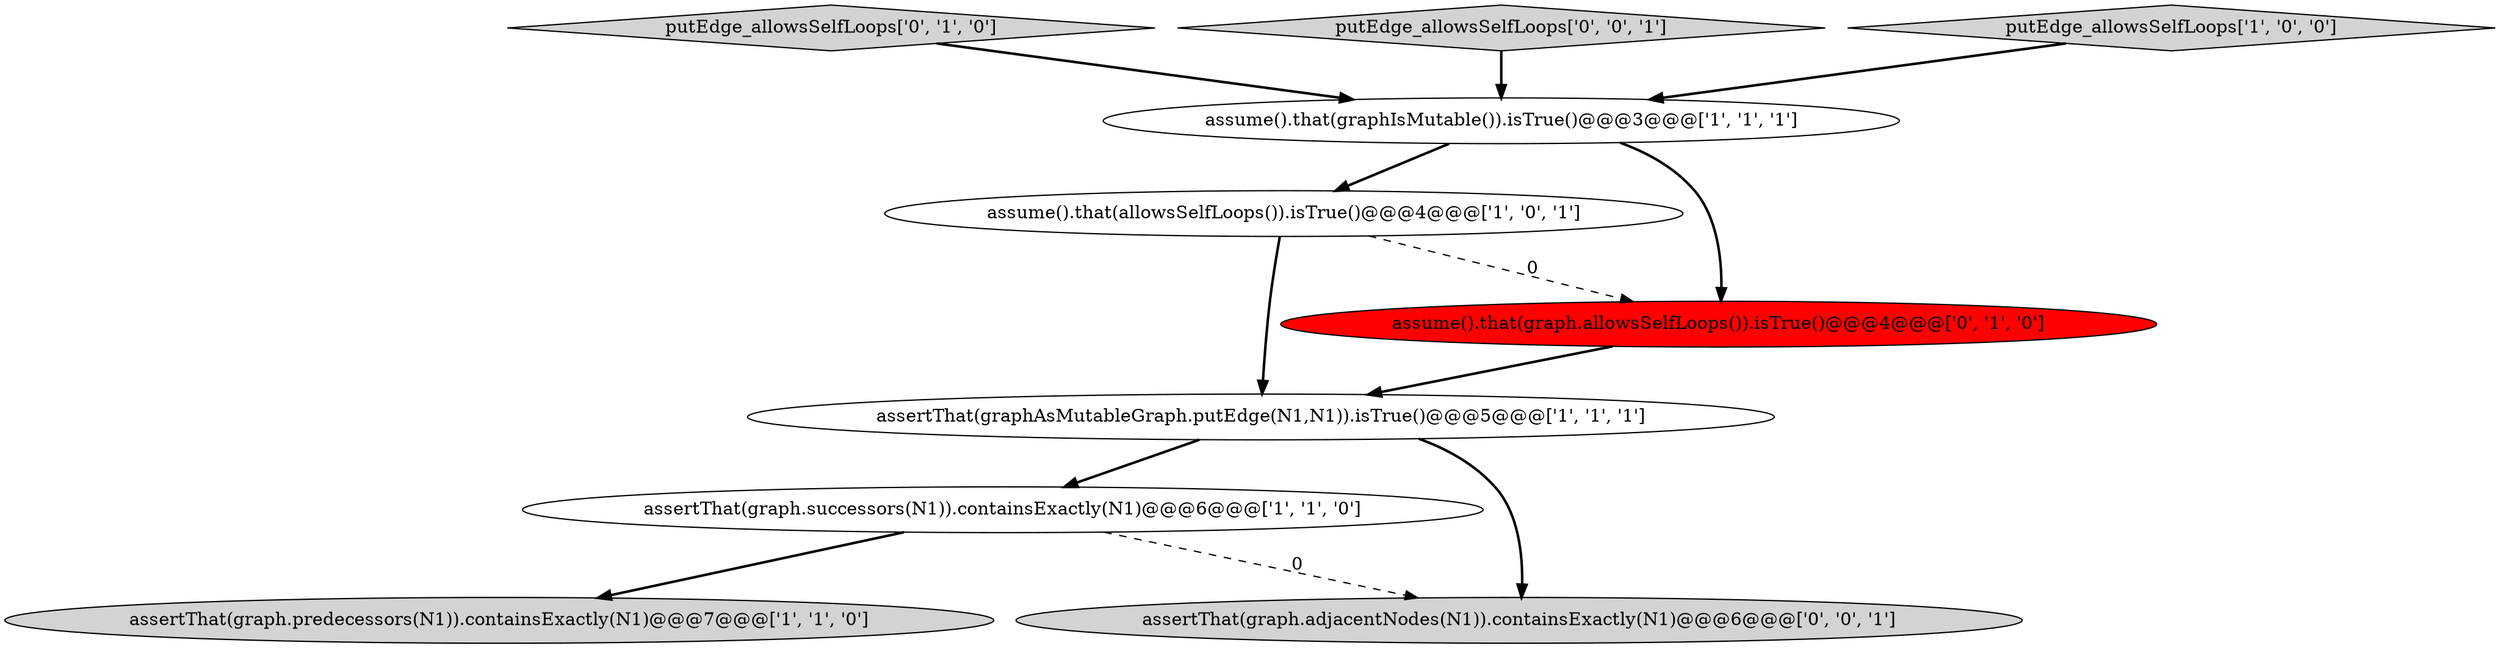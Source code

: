 digraph {
5 [style = filled, label = "assertThat(graph.successors(N1)).containsExactly(N1)@@@6@@@['1', '1', '0']", fillcolor = white, shape = ellipse image = "AAA0AAABBB1BBB"];
8 [style = filled, label = "assertThat(graph.adjacentNodes(N1)).containsExactly(N1)@@@6@@@['0', '0', '1']", fillcolor = lightgray, shape = ellipse image = "AAA0AAABBB3BBB"];
7 [style = filled, label = "putEdge_allowsSelfLoops['0', '1', '0']", fillcolor = lightgray, shape = diamond image = "AAA0AAABBB2BBB"];
3 [style = filled, label = "assume().that(allowsSelfLoops()).isTrue()@@@4@@@['1', '0', '1']", fillcolor = white, shape = ellipse image = "AAA0AAABBB1BBB"];
6 [style = filled, label = "assume().that(graph.allowsSelfLoops()).isTrue()@@@4@@@['0', '1', '0']", fillcolor = red, shape = ellipse image = "AAA1AAABBB2BBB"];
1 [style = filled, label = "assertThat(graphAsMutableGraph.putEdge(N1,N1)).isTrue()@@@5@@@['1', '1', '1']", fillcolor = white, shape = ellipse image = "AAA0AAABBB1BBB"];
9 [style = filled, label = "putEdge_allowsSelfLoops['0', '0', '1']", fillcolor = lightgray, shape = diamond image = "AAA0AAABBB3BBB"];
2 [style = filled, label = "putEdge_allowsSelfLoops['1', '0', '0']", fillcolor = lightgray, shape = diamond image = "AAA0AAABBB1BBB"];
0 [style = filled, label = "assume().that(graphIsMutable()).isTrue()@@@3@@@['1', '1', '1']", fillcolor = white, shape = ellipse image = "AAA0AAABBB1BBB"];
4 [style = filled, label = "assertThat(graph.predecessors(N1)).containsExactly(N1)@@@7@@@['1', '1', '0']", fillcolor = lightgray, shape = ellipse image = "AAA0AAABBB1BBB"];
1->5 [style = bold, label=""];
0->3 [style = bold, label=""];
5->8 [style = dashed, label="0"];
6->1 [style = bold, label=""];
2->0 [style = bold, label=""];
7->0 [style = bold, label=""];
3->6 [style = dashed, label="0"];
1->8 [style = bold, label=""];
9->0 [style = bold, label=""];
3->1 [style = bold, label=""];
0->6 [style = bold, label=""];
5->4 [style = bold, label=""];
}
